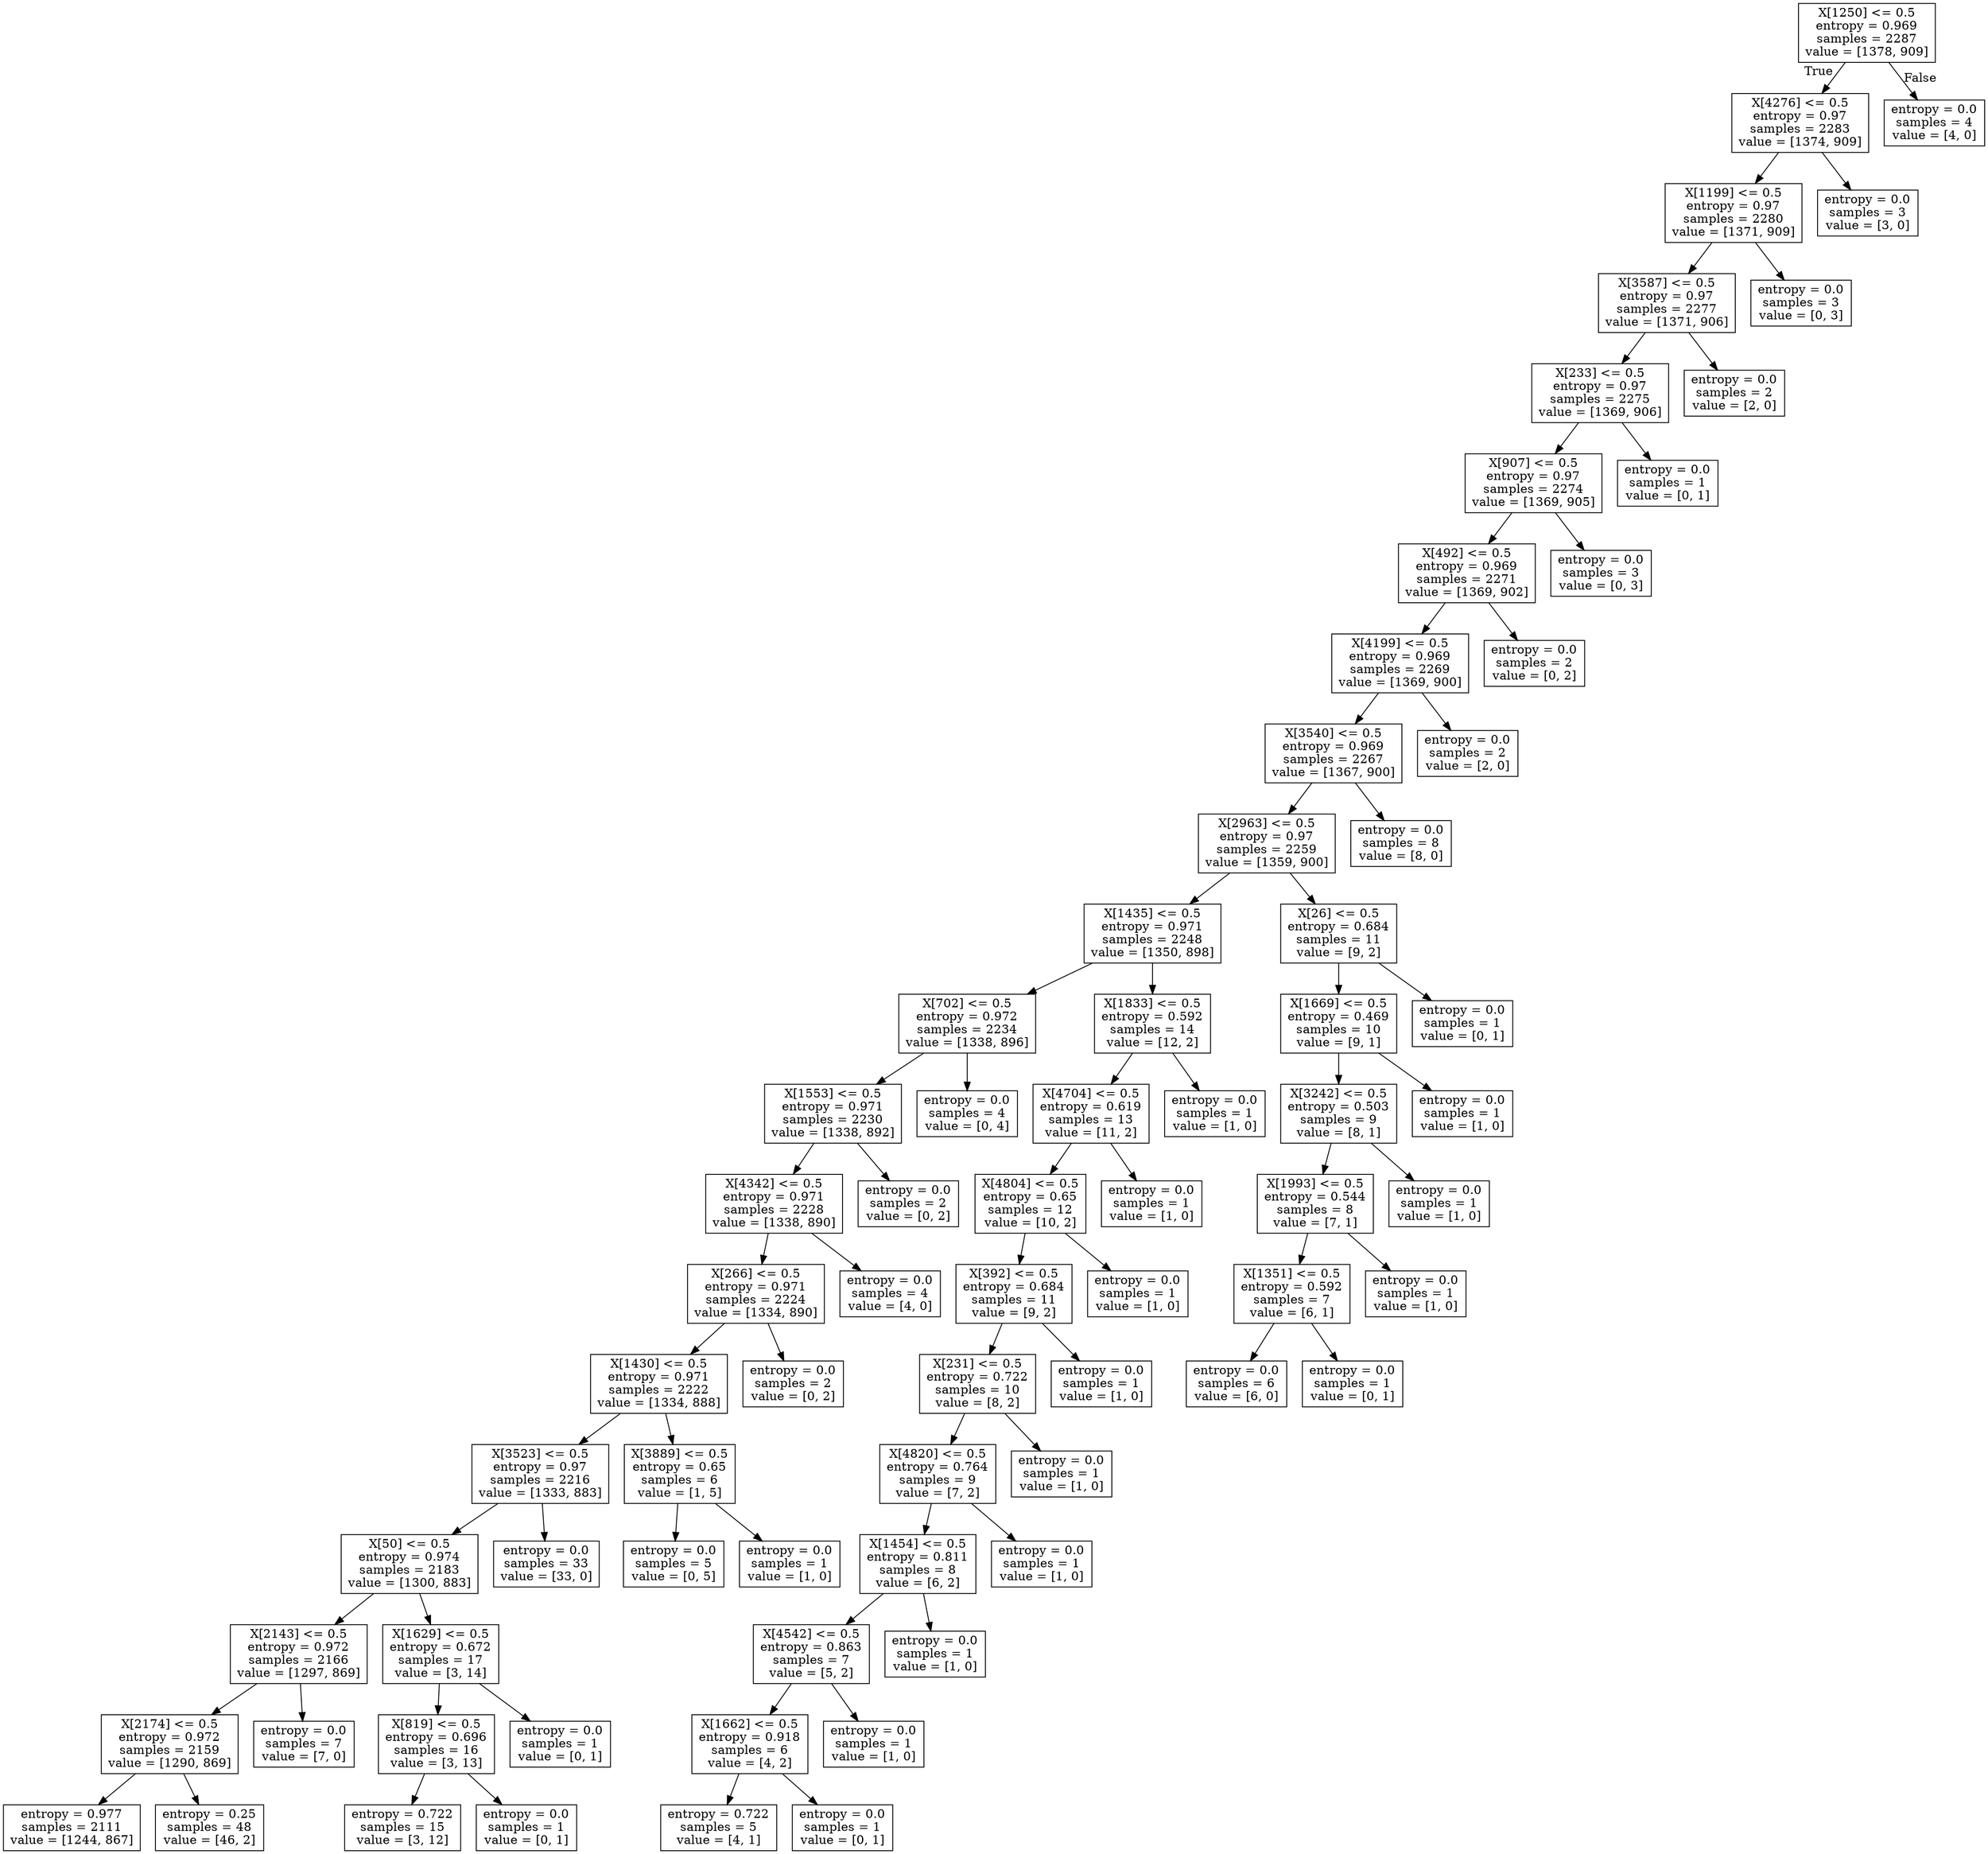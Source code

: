 digraph Tree {
node [shape=box] ;
0 [label="X[1250] <= 0.5\nentropy = 0.969\nsamples = 2287\nvalue = [1378, 909]"] ;
1 [label="X[4276] <= 0.5\nentropy = 0.97\nsamples = 2283\nvalue = [1374, 909]"] ;
0 -> 1 [labeldistance=2.5, labelangle=45, headlabel="True"] ;
2 [label="X[1199] <= 0.5\nentropy = 0.97\nsamples = 2280\nvalue = [1371, 909]"] ;
1 -> 2 ;
3 [label="X[3587] <= 0.5\nentropy = 0.97\nsamples = 2277\nvalue = [1371, 906]"] ;
2 -> 3 ;
4 [label="X[233] <= 0.5\nentropy = 0.97\nsamples = 2275\nvalue = [1369, 906]"] ;
3 -> 4 ;
5 [label="X[907] <= 0.5\nentropy = 0.97\nsamples = 2274\nvalue = [1369, 905]"] ;
4 -> 5 ;
6 [label="X[492] <= 0.5\nentropy = 0.969\nsamples = 2271\nvalue = [1369, 902]"] ;
5 -> 6 ;
7 [label="X[4199] <= 0.5\nentropy = 0.969\nsamples = 2269\nvalue = [1369, 900]"] ;
6 -> 7 ;
8 [label="X[3540] <= 0.5\nentropy = 0.969\nsamples = 2267\nvalue = [1367, 900]"] ;
7 -> 8 ;
9 [label="X[2963] <= 0.5\nentropy = 0.97\nsamples = 2259\nvalue = [1359, 900]"] ;
8 -> 9 ;
10 [label="X[1435] <= 0.5\nentropy = 0.971\nsamples = 2248\nvalue = [1350, 898]"] ;
9 -> 10 ;
11 [label="X[702] <= 0.5\nentropy = 0.972\nsamples = 2234\nvalue = [1338, 896]"] ;
10 -> 11 ;
12 [label="X[1553] <= 0.5\nentropy = 0.971\nsamples = 2230\nvalue = [1338, 892]"] ;
11 -> 12 ;
13 [label="X[4342] <= 0.5\nentropy = 0.971\nsamples = 2228\nvalue = [1338, 890]"] ;
12 -> 13 ;
14 [label="X[266] <= 0.5\nentropy = 0.971\nsamples = 2224\nvalue = [1334, 890]"] ;
13 -> 14 ;
15 [label="X[1430] <= 0.5\nentropy = 0.971\nsamples = 2222\nvalue = [1334, 888]"] ;
14 -> 15 ;
16 [label="X[3523] <= 0.5\nentropy = 0.97\nsamples = 2216\nvalue = [1333, 883]"] ;
15 -> 16 ;
17 [label="X[50] <= 0.5\nentropy = 0.974\nsamples = 2183\nvalue = [1300, 883]"] ;
16 -> 17 ;
18 [label="X[2143] <= 0.5\nentropy = 0.972\nsamples = 2166\nvalue = [1297, 869]"] ;
17 -> 18 ;
19 [label="X[2174] <= 0.5\nentropy = 0.972\nsamples = 2159\nvalue = [1290, 869]"] ;
18 -> 19 ;
20 [label="entropy = 0.977\nsamples = 2111\nvalue = [1244, 867]"] ;
19 -> 20 ;
21 [label="entropy = 0.25\nsamples = 48\nvalue = [46, 2]"] ;
19 -> 21 ;
22 [label="entropy = 0.0\nsamples = 7\nvalue = [7, 0]"] ;
18 -> 22 ;
23 [label="X[1629] <= 0.5\nentropy = 0.672\nsamples = 17\nvalue = [3, 14]"] ;
17 -> 23 ;
24 [label="X[819] <= 0.5\nentropy = 0.696\nsamples = 16\nvalue = [3, 13]"] ;
23 -> 24 ;
25 [label="entropy = 0.722\nsamples = 15\nvalue = [3, 12]"] ;
24 -> 25 ;
26 [label="entropy = 0.0\nsamples = 1\nvalue = [0, 1]"] ;
24 -> 26 ;
27 [label="entropy = 0.0\nsamples = 1\nvalue = [0, 1]"] ;
23 -> 27 ;
28 [label="entropy = 0.0\nsamples = 33\nvalue = [33, 0]"] ;
16 -> 28 ;
29 [label="X[3889] <= 0.5\nentropy = 0.65\nsamples = 6\nvalue = [1, 5]"] ;
15 -> 29 ;
30 [label="entropy = 0.0\nsamples = 5\nvalue = [0, 5]"] ;
29 -> 30 ;
31 [label="entropy = 0.0\nsamples = 1\nvalue = [1, 0]"] ;
29 -> 31 ;
32 [label="entropy = 0.0\nsamples = 2\nvalue = [0, 2]"] ;
14 -> 32 ;
33 [label="entropy = 0.0\nsamples = 4\nvalue = [4, 0]"] ;
13 -> 33 ;
34 [label="entropy = 0.0\nsamples = 2\nvalue = [0, 2]"] ;
12 -> 34 ;
35 [label="entropy = 0.0\nsamples = 4\nvalue = [0, 4]"] ;
11 -> 35 ;
36 [label="X[1833] <= 0.5\nentropy = 0.592\nsamples = 14\nvalue = [12, 2]"] ;
10 -> 36 ;
37 [label="X[4704] <= 0.5\nentropy = 0.619\nsamples = 13\nvalue = [11, 2]"] ;
36 -> 37 ;
38 [label="X[4804] <= 0.5\nentropy = 0.65\nsamples = 12\nvalue = [10, 2]"] ;
37 -> 38 ;
39 [label="X[392] <= 0.5\nentropy = 0.684\nsamples = 11\nvalue = [9, 2]"] ;
38 -> 39 ;
40 [label="X[231] <= 0.5\nentropy = 0.722\nsamples = 10\nvalue = [8, 2]"] ;
39 -> 40 ;
41 [label="X[4820] <= 0.5\nentropy = 0.764\nsamples = 9\nvalue = [7, 2]"] ;
40 -> 41 ;
42 [label="X[1454] <= 0.5\nentropy = 0.811\nsamples = 8\nvalue = [6, 2]"] ;
41 -> 42 ;
43 [label="X[4542] <= 0.5\nentropy = 0.863\nsamples = 7\nvalue = [5, 2]"] ;
42 -> 43 ;
44 [label="X[1662] <= 0.5\nentropy = 0.918\nsamples = 6\nvalue = [4, 2]"] ;
43 -> 44 ;
45 [label="entropy = 0.722\nsamples = 5\nvalue = [4, 1]"] ;
44 -> 45 ;
46 [label="entropy = 0.0\nsamples = 1\nvalue = [0, 1]"] ;
44 -> 46 ;
47 [label="entropy = 0.0\nsamples = 1\nvalue = [1, 0]"] ;
43 -> 47 ;
48 [label="entropy = 0.0\nsamples = 1\nvalue = [1, 0]"] ;
42 -> 48 ;
49 [label="entropy = 0.0\nsamples = 1\nvalue = [1, 0]"] ;
41 -> 49 ;
50 [label="entropy = 0.0\nsamples = 1\nvalue = [1, 0]"] ;
40 -> 50 ;
51 [label="entropy = 0.0\nsamples = 1\nvalue = [1, 0]"] ;
39 -> 51 ;
52 [label="entropy = 0.0\nsamples = 1\nvalue = [1, 0]"] ;
38 -> 52 ;
53 [label="entropy = 0.0\nsamples = 1\nvalue = [1, 0]"] ;
37 -> 53 ;
54 [label="entropy = 0.0\nsamples = 1\nvalue = [1, 0]"] ;
36 -> 54 ;
55 [label="X[26] <= 0.5\nentropy = 0.684\nsamples = 11\nvalue = [9, 2]"] ;
9 -> 55 ;
56 [label="X[1669] <= 0.5\nentropy = 0.469\nsamples = 10\nvalue = [9, 1]"] ;
55 -> 56 ;
57 [label="X[3242] <= 0.5\nentropy = 0.503\nsamples = 9\nvalue = [8, 1]"] ;
56 -> 57 ;
58 [label="X[1993] <= 0.5\nentropy = 0.544\nsamples = 8\nvalue = [7, 1]"] ;
57 -> 58 ;
59 [label="X[1351] <= 0.5\nentropy = 0.592\nsamples = 7\nvalue = [6, 1]"] ;
58 -> 59 ;
60 [label="entropy = 0.0\nsamples = 6\nvalue = [6, 0]"] ;
59 -> 60 ;
61 [label="entropy = 0.0\nsamples = 1\nvalue = [0, 1]"] ;
59 -> 61 ;
62 [label="entropy = 0.0\nsamples = 1\nvalue = [1, 0]"] ;
58 -> 62 ;
63 [label="entropy = 0.0\nsamples = 1\nvalue = [1, 0]"] ;
57 -> 63 ;
64 [label="entropy = 0.0\nsamples = 1\nvalue = [1, 0]"] ;
56 -> 64 ;
65 [label="entropy = 0.0\nsamples = 1\nvalue = [0, 1]"] ;
55 -> 65 ;
66 [label="entropy = 0.0\nsamples = 8\nvalue = [8, 0]"] ;
8 -> 66 ;
67 [label="entropy = 0.0\nsamples = 2\nvalue = [2, 0]"] ;
7 -> 67 ;
68 [label="entropy = 0.0\nsamples = 2\nvalue = [0, 2]"] ;
6 -> 68 ;
69 [label="entropy = 0.0\nsamples = 3\nvalue = [0, 3]"] ;
5 -> 69 ;
70 [label="entropy = 0.0\nsamples = 1\nvalue = [0, 1]"] ;
4 -> 70 ;
71 [label="entropy = 0.0\nsamples = 2\nvalue = [2, 0]"] ;
3 -> 71 ;
72 [label="entropy = 0.0\nsamples = 3\nvalue = [0, 3]"] ;
2 -> 72 ;
73 [label="entropy = 0.0\nsamples = 3\nvalue = [3, 0]"] ;
1 -> 73 ;
74 [label="entropy = 0.0\nsamples = 4\nvalue = [4, 0]"] ;
0 -> 74 [labeldistance=2.5, labelangle=-45, headlabel="False"] ;
}